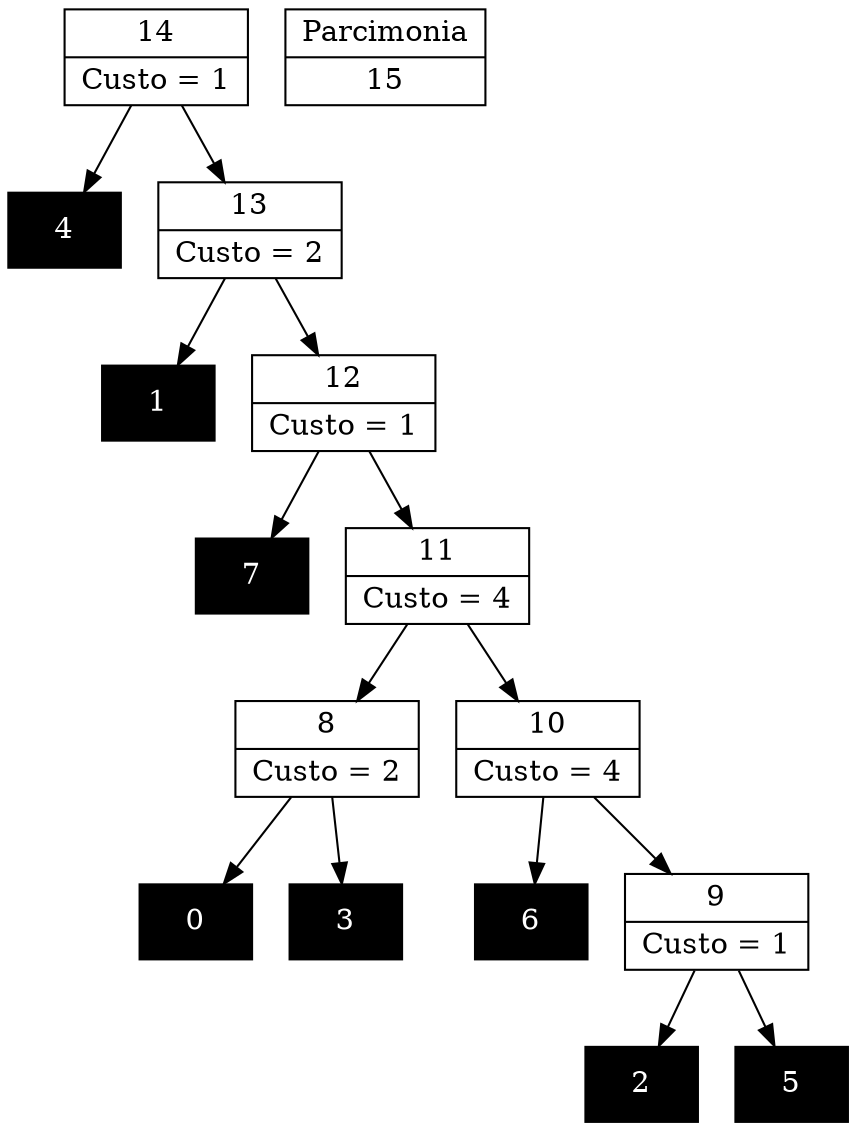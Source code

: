 Digraph G {
0 [shape="record", label="{0}",style=filled, color=black, fontcolor=white,fontsize=14, height=0.5]
1 [shape="record", label="{1}",style=filled, color=black, fontcolor=white,fontsize=14, height=0.5]
2 [shape="record", label="{2}",style=filled, color=black, fontcolor=white,fontsize=14, height=0.5]
3 [shape="record", label="{3}",style=filled, color=black, fontcolor=white,fontsize=14, height=0.5]
4 [shape="record", label="{4}",style=filled, color=black, fontcolor=white,fontsize=14, height=0.5]
5 [shape="record", label="{5}",style=filled, color=black, fontcolor=white,fontsize=14, height=0.5]
6 [shape="record", label="{6}",style=filled, color=black, fontcolor=white,fontsize=14, height=0.5]
7 [shape="record", label="{7}",style=filled, color=black, fontcolor=white,fontsize=14, height=0.5]
8 [shape="record", label="{8|Custo = 2}"]
9 [shape="record", label="{9|Custo = 1}"]
10 [shape="record", label="{10|Custo = 4}"]
11 [shape="record", label="{11|Custo = 4}"]
12 [shape="record", label="{12|Custo = 1}"]
13 [shape="record", label="{13|Custo = 2}"]
14 [shape="record", label="{14|Custo = 1}"]

8->3
8->0
9->5
9->2
10->9
10->6
11->10
11->8
12->11
12->7
13->12
13->1
14->13
14->4

15 [shape="record", label="{Parcimonia|15}"]
}
